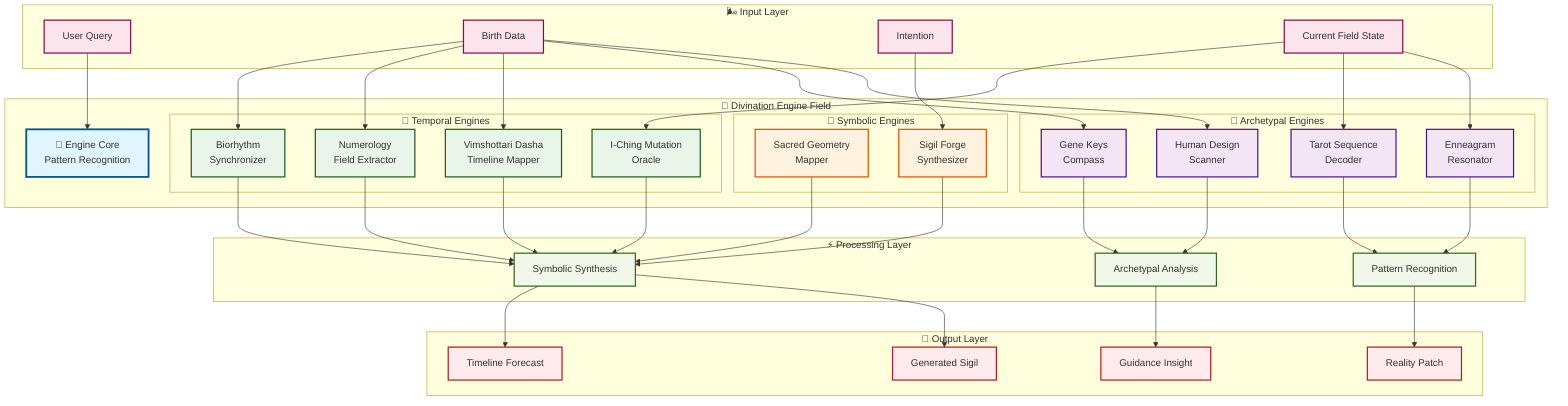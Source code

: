 graph TB
    subgraph "🔮 Divination Engine Field"
        Core[🧿 Engine Core<br/>Pattern Recognition]
        
        subgraph "🌌 Archetypal Engines"
            HD[Human Design<br/>Scanner]
            GK[Gene Keys<br/>Compass]
            EN[Enneagram<br/>Resonator]
            TR[Tarot Sequence<br/>Decoder]
        end
        
        subgraph "🌟 Temporal Engines"
            VD[Vimshottari Dasha<br/>Timeline Mapper]
            NU[Numerology<br/>Field Extractor]
            BR[Biorhythm<br/>Synchronizer]
            IC[I-Ching Mutation<br/>Oracle]
        end
        
        subgraph "🔺 Symbolic Engines"
            SG[Sacred Geometry<br/>Mapper]
            SF[Sigil Forge<br/>Synthesizer]
        end
    end
    
    subgraph "🌬️ Input Layer"
        Query[User Query]
        Birth[Birth Data]
        Intent[Intention]
        Field[Current Field State]
    end
    
    subgraph "⚡ Processing Layer"
        Analysis[Archetypal Analysis]
        Pattern[Pattern Recognition]
        Synthesis[Symbolic Synthesis]
    end
    
    subgraph "🌱 Output Layer"
        Guidance[Guidance Insight]
        Patch[Reality Patch]
        Sigil[Generated Sigil]
        Timeline[Timeline Forecast]
    end
    
    %% Input Connections
    Query --> Core
    Birth --> HD
    Birth --> GK
    Birth --> VD
    Birth --> NU
    Birth --> BR
    Intent --> SF
    Field --> EN
    Field --> TR
    Field --> IC
    
    %% Engine to Processing
    HD --> Analysis
    GK --> Analysis
    EN --> Pattern
    TR --> Pattern
    VD --> Synthesis
    NU --> Synthesis
    BR --> Synthesis
    IC --> Synthesis
    SG --> Synthesis
    SF --> Synthesis
    
    %% Processing to Output
    Analysis --> Guidance
    Pattern --> Patch
    Synthesis --> Sigil
    Synthesis --> Timeline
    
    %% Styling
    classDef engineCore fill:#e1f5fe,stroke:#01579b,stroke-width:3px
    classDef archetypal fill:#f3e5f5,stroke:#4a148c,stroke-width:2px
    classDef temporal fill:#e8f5e8,stroke:#1b5e20,stroke-width:2px
    classDef symbolic fill:#fff3e0,stroke:#e65100,stroke-width:2px
    classDef input fill:#fce4ec,stroke:#880e4f,stroke-width:2px
    classDef processing fill:#f1f8e9,stroke:#33691e,stroke-width:2px
    classDef output fill:#ffebee,stroke:#b71c1c,stroke-width:2px
    
    class Core engineCore
    class HD,GK,EN,TR archetypal
    class VD,NU,BR,IC temporal
    class SG,SF symbolic
    class Query,Birth,Intent,Field input
    class Analysis,Pattern,Synthesis processing
    class Guidance,Patch,Sigil,Timeline output